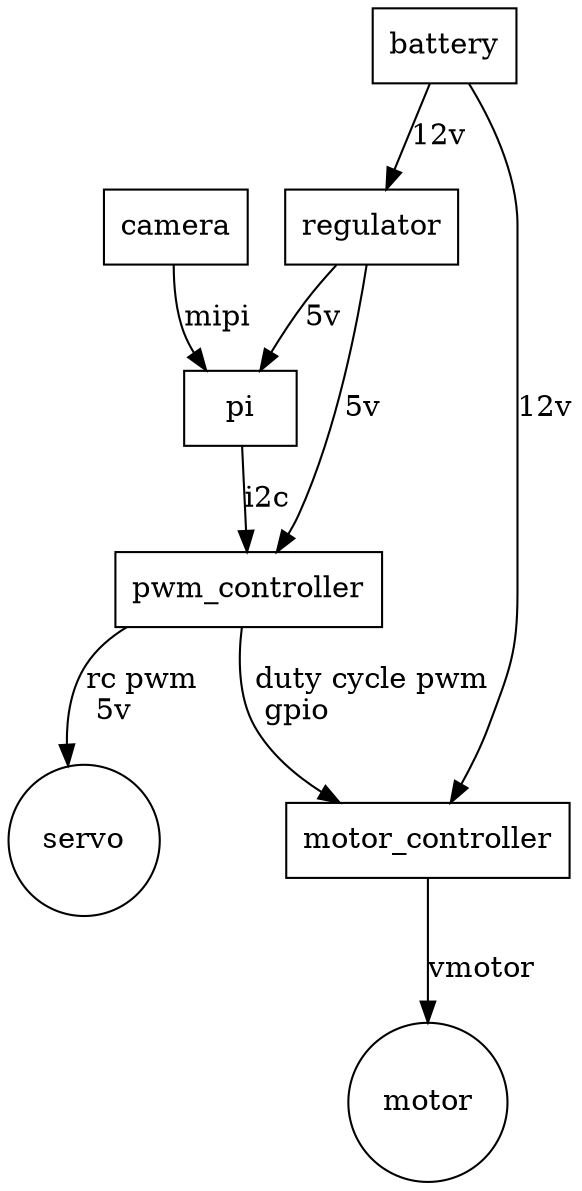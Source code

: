 // Have been using
// https://dreampuf.github.io/GraphvizOnline/
// to generate diagrams

digraph G {
    {
        node [shape=box]
        camera
        pi
        pwm_controller
        battery
        regulator
        motor_controller
    }
    
    {
        node [shape=circle]
        motor
        servo
    }

    camera -> pi [label="mipi"];
    pi -> pwm_controller [label="i2c"];
    
    regulator -> {pi pwm_controller} [label="5v"];
  
    battery -> {regulator motor_controller} [label="12v"];
    
    pwm_controller -> motor_controller [label="duty cycle pwm\l gpio \l"];
    pwm_controller -> servo [label="rc pwm \l 5v \l"];
    
    motor_controller -> motor [label="vmotor"];
}
